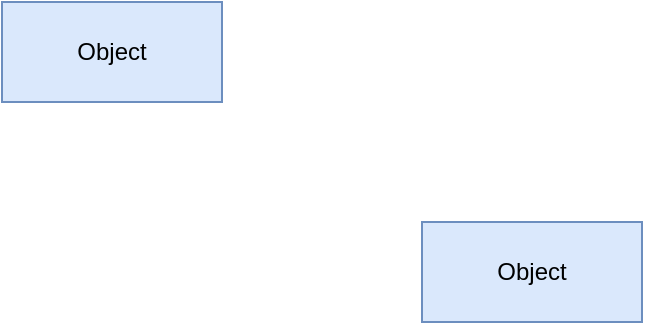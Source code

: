 <mxfile version="23.1.1" type="github">
  <diagram name="Page-1" id="e56a1550-8fbb-45ad-956c-1786394a9013">
    <mxGraphModel dx="1365" dy="818" grid="1" gridSize="10" guides="1" tooltips="1" connect="1" arrows="1" fold="1" page="1" pageScale="1" pageWidth="1100" pageHeight="850" background="none" math="0" shadow="0">
      <root>
        <mxCell id="0" />
        <mxCell id="1" parent="0" />
        <mxCell id="cVgDjW6s2lwdf_HBZ_4n-1" value="Object" style="html=1;whiteSpace=wrap;fillColor=#dae8fc;strokeColor=#6c8ebf;" vertex="1" parent="1">
          <mxGeometry x="80" y="40" width="110" height="50" as="geometry" />
        </mxCell>
        <mxCell id="cVgDjW6s2lwdf_HBZ_4n-2" value="Object" style="html=1;whiteSpace=wrap;fillColor=#dae8fc;strokeColor=#6c8ebf;" vertex="1" parent="1">
          <mxGeometry x="290" y="150" width="110" height="50" as="geometry" />
        </mxCell>
      </root>
    </mxGraphModel>
  </diagram>
</mxfile>
